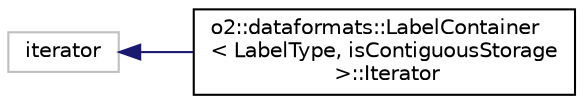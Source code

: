 digraph "Graphical Class Hierarchy"
{
 // INTERACTIVE_SVG=YES
  bgcolor="transparent";
  edge [fontname="Helvetica",fontsize="10",labelfontname="Helvetica",labelfontsize="10"];
  node [fontname="Helvetica",fontsize="10",shape=record];
  rankdir="LR";
  Node973 [label="iterator",height=0.2,width=0.4,color="grey75"];
  Node973 -> Node0 [dir="back",color="midnightblue",fontsize="10",style="solid",fontname="Helvetica"];
  Node0 [label="o2::dataformats::LabelContainer\l\< LabelType, isContiguousStorage\l \>::Iterator",height=0.2,width=0.4,color="black",URL="$de/d92/classo2_1_1dataformats_1_1LabelContainer_1_1Iterator.html"];
}
